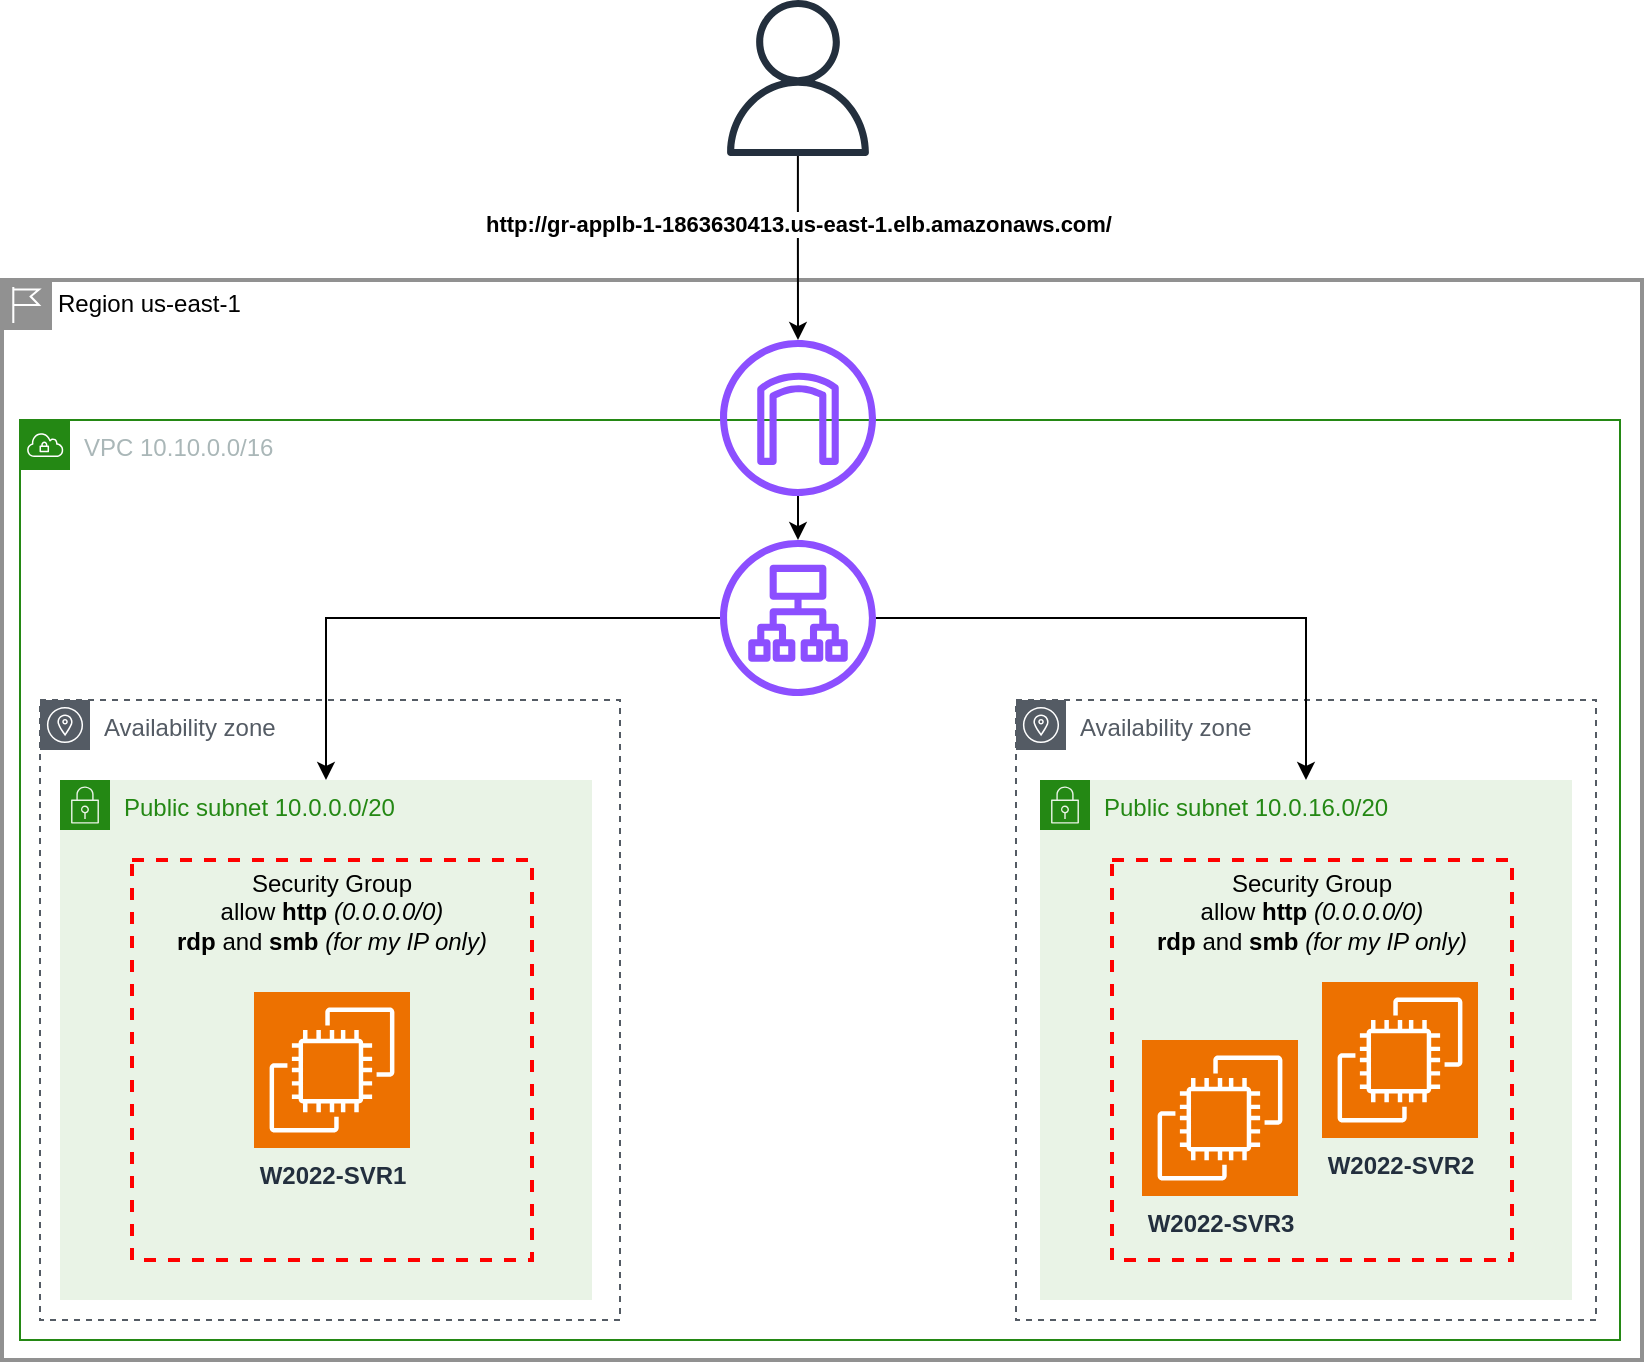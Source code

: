 <mxfile version="22.0.8" type="device">
  <diagram name="Page-1" id="7Pu4RWDBB-2qea7Z_8P5">
    <mxGraphModel dx="2317" dy="1151" grid="1" gridSize="10" guides="1" tooltips="1" connect="1" arrows="1" fold="1" page="1" pageScale="1" pageWidth="827" pageHeight="1169" math="0" shadow="0">
      <root>
        <mxCell id="0" />
        <mxCell id="1" parent="0" />
        <mxCell id="guYg8NmIGBFBFigAYNym-17" value="Region us-east-1" style="shape=mxgraph.ibm.box;prType=region;fontStyle=0;verticalAlign=top;align=left;spacingLeft=32;spacingTop=4;fillColor=none;rounded=0;whiteSpace=wrap;html=1;strokeColor=#919191;strokeWidth=2;dashed=0;container=1;spacing=-4;collapsible=0;expand=0;recursiveResize=0;" parent="1" vertex="1">
          <mxGeometry y="190" width="820" height="540" as="geometry" />
        </mxCell>
        <mxCell id="guYg8NmIGBFBFigAYNym-1" value="VPC&amp;nbsp;10.10.0.0/16" style="points=[[0,0],[0.25,0],[0.5,0],[0.75,0],[1,0],[1,0.25],[1,0.5],[1,0.75],[1,1],[0.75,1],[0.5,1],[0.25,1],[0,1],[0,0.75],[0,0.5],[0,0.25]];outlineConnect=0;gradientColor=none;html=1;whiteSpace=wrap;fontSize=12;fontStyle=0;container=1;pointerEvents=0;collapsible=0;recursiveResize=0;shape=mxgraph.aws4.group;grIcon=mxgraph.aws4.group_vpc;strokeColor=#248814;fillColor=none;verticalAlign=top;align=left;spacingLeft=30;fontColor=#AAB7B8;dashed=0;" parent="guYg8NmIGBFBFigAYNym-17" vertex="1">
          <mxGeometry x="9" y="70" width="800" height="460" as="geometry" />
        </mxCell>
        <mxCell id="guYg8NmIGBFBFigAYNym-7" value="Public subnet 10.0.16.0/20&lt;br&gt;" style="points=[[0,0],[0.25,0],[0.5,0],[0.75,0],[1,0],[1,0.25],[1,0.5],[1,0.75],[1,1],[0.75,1],[0.5,1],[0.25,1],[0,1],[0,0.75],[0,0.5],[0,0.25]];outlineConnect=0;gradientColor=none;html=1;whiteSpace=wrap;fontSize=12;fontStyle=0;container=1;pointerEvents=0;collapsible=0;recursiveResize=0;shape=mxgraph.aws4.group;grIcon=mxgraph.aws4.group_security_group;grStroke=0;strokeColor=#248814;fillColor=#E9F3E6;verticalAlign=top;align=left;spacingLeft=30;fontColor=#248814;dashed=0;" parent="guYg8NmIGBFBFigAYNym-1" vertex="1">
          <mxGeometry x="510" y="180" width="266" height="260" as="geometry" />
        </mxCell>
        <mxCell id="guYg8NmIGBFBFigAYNym-3" value="Public subnet 10.0.0.0/20" style="points=[[0,0],[0.25,0],[0.5,0],[0.75,0],[1,0],[1,0.25],[1,0.5],[1,0.75],[1,1],[0.75,1],[0.5,1],[0.25,1],[0,1],[0,0.75],[0,0.5],[0,0.25]];outlineConnect=0;gradientColor=none;html=1;whiteSpace=wrap;fontSize=12;fontStyle=0;container=1;pointerEvents=0;collapsible=0;recursiveResize=0;shape=mxgraph.aws4.group;grIcon=mxgraph.aws4.group_security_group;grStroke=0;strokeColor=#248814;fillColor=#E9F3E6;verticalAlign=top;align=left;spacingLeft=30;fontColor=#248814;dashed=0;" parent="guYg8NmIGBFBFigAYNym-1" vertex="1">
          <mxGeometry x="20" y="180" width="266" height="260" as="geometry" />
        </mxCell>
        <mxCell id="guYg8NmIGBFBFigAYNym-15" value="Availability zone" style="sketch=0;outlineConnect=0;gradientColor=none;html=1;whiteSpace=wrap;fontSize=12;fontStyle=0;shape=mxgraph.aws4.group;grIcon=mxgraph.aws4.group_availability_zone;strokeColor=#545B64;fillColor=none;verticalAlign=top;align=left;spacingLeft=30;fontColor=#545B64;dashed=1;" parent="guYg8NmIGBFBFigAYNym-1" vertex="1">
          <mxGeometry x="10" y="140" width="290" height="310" as="geometry" />
        </mxCell>
        <mxCell id="guYg8NmIGBFBFigAYNym-6" value="Security Group&lt;br&gt;allow &lt;b&gt;http &lt;/b&gt;&lt;i style=&quot;&quot;&gt;(0.0.0.0/0)&lt;/i&gt;&lt;br&gt;&lt;b&gt;rdp &lt;/b&gt;and &lt;b&gt;smb&amp;nbsp;&lt;/b&gt;&lt;i&gt;(for my IP only)&lt;/i&gt;" style="fontStyle=0;verticalAlign=top;align=center;spacingTop=-2;fillColor=none;rounded=0;whiteSpace=wrap;html=1;strokeColor=#FF0000;strokeWidth=2;dashed=1;container=1;collapsible=0;expand=0;recursiveResize=0;" parent="guYg8NmIGBFBFigAYNym-1" vertex="1">
          <mxGeometry x="56" y="220" width="200" height="200" as="geometry" />
        </mxCell>
        <mxCell id="guYg8NmIGBFBFigAYNym-5" value="&lt;b&gt;W2022-SVR1&lt;/b&gt;" style="sketch=0;points=[[0,0,0],[0.25,0,0],[0.5,0,0],[0.75,0,0],[1,0,0],[0,1,0],[0.25,1,0],[0.5,1,0],[0.75,1,0],[1,1,0],[0,0.25,0],[0,0.5,0],[0,0.75,0],[1,0.25,0],[1,0.5,0],[1,0.75,0]];outlineConnect=0;fontColor=#232F3E;fillColor=#ED7100;strokeColor=#ffffff;dashed=0;verticalLabelPosition=bottom;verticalAlign=top;align=center;html=1;fontSize=12;fontStyle=0;aspect=fixed;shape=mxgraph.aws4.resourceIcon;resIcon=mxgraph.aws4.ec2;" parent="guYg8NmIGBFBFigAYNym-6" vertex="1">
          <mxGeometry x="61" y="66" width="78" height="78" as="geometry" />
        </mxCell>
        <mxCell id="guYg8NmIGBFBFigAYNym-8" value="Security Group&lt;br&gt;allow&amp;nbsp;&lt;b style=&quot;border-color: var(--border-color);&quot;&gt;http&amp;nbsp;&lt;/b&gt;&lt;i style=&quot;border-color: var(--border-color);&quot;&gt;(0.0.0.0/0)&lt;/i&gt;&lt;br style=&quot;border-color: var(--border-color);&quot;&gt;&lt;b style=&quot;border-color: var(--border-color);&quot;&gt;rdp&amp;nbsp;&lt;/b&gt;and&amp;nbsp;&lt;b style=&quot;border-color: var(--border-color);&quot;&gt;smb&amp;nbsp;&lt;/b&gt;&lt;i style=&quot;border-color: var(--border-color);&quot;&gt;(for my IP only)&lt;/i&gt;" style="fontStyle=0;verticalAlign=top;align=center;spacingTop=-2;fillColor=none;rounded=0;whiteSpace=wrap;html=1;strokeColor=#FF0000;strokeWidth=2;dashed=1;container=1;collapsible=0;expand=0;recursiveResize=0;" parent="guYg8NmIGBFBFigAYNym-1" vertex="1">
          <mxGeometry x="546" y="220" width="200" height="200" as="geometry" />
        </mxCell>
        <mxCell id="guYg8NmIGBFBFigAYNym-9" value="W2022-SVR2" style="sketch=0;points=[[0,0,0],[0.25,0,0],[0.5,0,0],[0.75,0,0],[1,0,0],[0,1,0],[0.25,1,0],[0.5,1,0],[0.75,1,0],[1,1,0],[0,0.25,0],[0,0.5,0],[0,0.75,0],[1,0.25,0],[1,0.5,0],[1,0.75,0]];outlineConnect=0;fontColor=#232F3E;fillColor=#ED7100;strokeColor=#ffffff;dashed=0;verticalLabelPosition=bottom;verticalAlign=top;align=center;html=1;fontSize=12;fontStyle=1;aspect=fixed;shape=mxgraph.aws4.resourceIcon;resIcon=mxgraph.aws4.ec2;" parent="guYg8NmIGBFBFigAYNym-8" vertex="1">
          <mxGeometry x="105" y="61" width="78" height="78" as="geometry" />
        </mxCell>
        <mxCell id="guYg8NmIGBFBFigAYNym-21" value="W2022-SVR3" style="sketch=0;points=[[0,0,0],[0.25,0,0],[0.5,0,0],[0.75,0,0],[1,0,0],[0,1,0],[0.25,1,0],[0.5,1,0],[0.75,1,0],[1,1,0],[0,0.25,0],[0,0.5,0],[0,0.75,0],[1,0.25,0],[1,0.5,0],[1,0.75,0]];outlineConnect=0;fontColor=#232F3E;fillColor=#ED7100;strokeColor=#ffffff;dashed=0;verticalLabelPosition=bottom;verticalAlign=top;align=center;html=1;fontSize=12;fontStyle=1;aspect=fixed;shape=mxgraph.aws4.resourceIcon;resIcon=mxgraph.aws4.ec2;" parent="guYg8NmIGBFBFigAYNym-8" vertex="1">
          <mxGeometry x="15" y="90" width="78" height="78" as="geometry" />
        </mxCell>
        <mxCell id="guYg8NmIGBFBFigAYNym-16" value="Availability zone" style="sketch=0;outlineConnect=0;gradientColor=none;html=1;whiteSpace=wrap;fontSize=12;fontStyle=0;shape=mxgraph.aws4.group;grIcon=mxgraph.aws4.group_availability_zone;strokeColor=#545B64;fillColor=none;verticalAlign=top;align=left;spacingLeft=30;fontColor=#545B64;dashed=1;" parent="guYg8NmIGBFBFigAYNym-1" vertex="1">
          <mxGeometry x="498" y="140" width="290" height="310" as="geometry" />
        </mxCell>
        <mxCell id="guYg8NmIGBFBFigAYNym-11" style="edgeStyle=orthogonalEdgeStyle;rounded=0;orthogonalLoop=1;jettySize=auto;html=1;" parent="guYg8NmIGBFBFigAYNym-17" source="guYg8NmIGBFBFigAYNym-2" target="guYg8NmIGBFBFigAYNym-10" edge="1">
          <mxGeometry relative="1" as="geometry" />
        </mxCell>
        <mxCell id="guYg8NmIGBFBFigAYNym-2" value="" style="sketch=0;outlineConnect=0;fontColor=#232F3E;gradientColor=none;fillColor=#8C4FFF;strokeColor=none;dashed=0;verticalLabelPosition=bottom;verticalAlign=top;align=center;html=1;fontSize=12;fontStyle=0;aspect=fixed;pointerEvents=1;shape=mxgraph.aws4.internet_gateway;" parent="guYg8NmIGBFBFigAYNym-17" vertex="1">
          <mxGeometry x="359" y="30" width="78" height="78" as="geometry" />
        </mxCell>
        <mxCell id="guYg8NmIGBFBFigAYNym-10" value="" style="sketch=0;outlineConnect=0;fontColor=#232F3E;gradientColor=none;fillColor=#8C4FFF;strokeColor=none;dashed=0;verticalLabelPosition=bottom;verticalAlign=top;align=center;html=1;fontSize=12;fontStyle=0;aspect=fixed;pointerEvents=1;shape=mxgraph.aws4.application_load_balancer;" parent="guYg8NmIGBFBFigAYNym-17" vertex="1">
          <mxGeometry x="359" y="130" width="78" height="78" as="geometry" />
        </mxCell>
        <mxCell id="guYg8NmIGBFBFigAYNym-12" style="edgeStyle=orthogonalEdgeStyle;rounded=0;orthogonalLoop=1;jettySize=auto;html=1;" parent="guYg8NmIGBFBFigAYNym-17" source="guYg8NmIGBFBFigAYNym-10" target="guYg8NmIGBFBFigAYNym-3" edge="1">
          <mxGeometry relative="1" as="geometry" />
        </mxCell>
        <mxCell id="guYg8NmIGBFBFigAYNym-14" style="edgeStyle=orthogonalEdgeStyle;rounded=0;orthogonalLoop=1;jettySize=auto;html=1;" parent="guYg8NmIGBFBFigAYNym-17" source="guYg8NmIGBFBFigAYNym-10" target="guYg8NmIGBFBFigAYNym-7" edge="1">
          <mxGeometry relative="1" as="geometry" />
        </mxCell>
        <mxCell id="guYg8NmIGBFBFigAYNym-20" style="edgeStyle=orthogonalEdgeStyle;rounded=0;orthogonalLoop=1;jettySize=auto;html=1;" parent="1" source="guYg8NmIGBFBFigAYNym-19" target="guYg8NmIGBFBFigAYNym-2" edge="1">
          <mxGeometry relative="1" as="geometry" />
        </mxCell>
        <mxCell id="guYg8NmIGBFBFigAYNym-23" value="&lt;b&gt;http://gr-applb-1-1863630413.us-east-1.elb.amazonaws.com/&lt;/b&gt;" style="edgeLabel;html=1;align=center;verticalAlign=middle;resizable=0;points=[];" parent="guYg8NmIGBFBFigAYNym-20" vertex="1" connectable="0">
          <mxGeometry x="-0.259" relative="1" as="geometry">
            <mxPoint as="offset" />
          </mxGeometry>
        </mxCell>
        <mxCell id="guYg8NmIGBFBFigAYNym-19" value="" style="sketch=0;outlineConnect=0;fontColor=#232F3E;gradientColor=none;fillColor=#232F3D;strokeColor=none;dashed=0;verticalLabelPosition=bottom;verticalAlign=top;align=center;html=1;fontSize=12;fontStyle=0;aspect=fixed;pointerEvents=1;shape=mxgraph.aws4.user;" parent="1" vertex="1">
          <mxGeometry x="359" y="50" width="78" height="78" as="geometry" />
        </mxCell>
      </root>
    </mxGraphModel>
  </diagram>
</mxfile>
